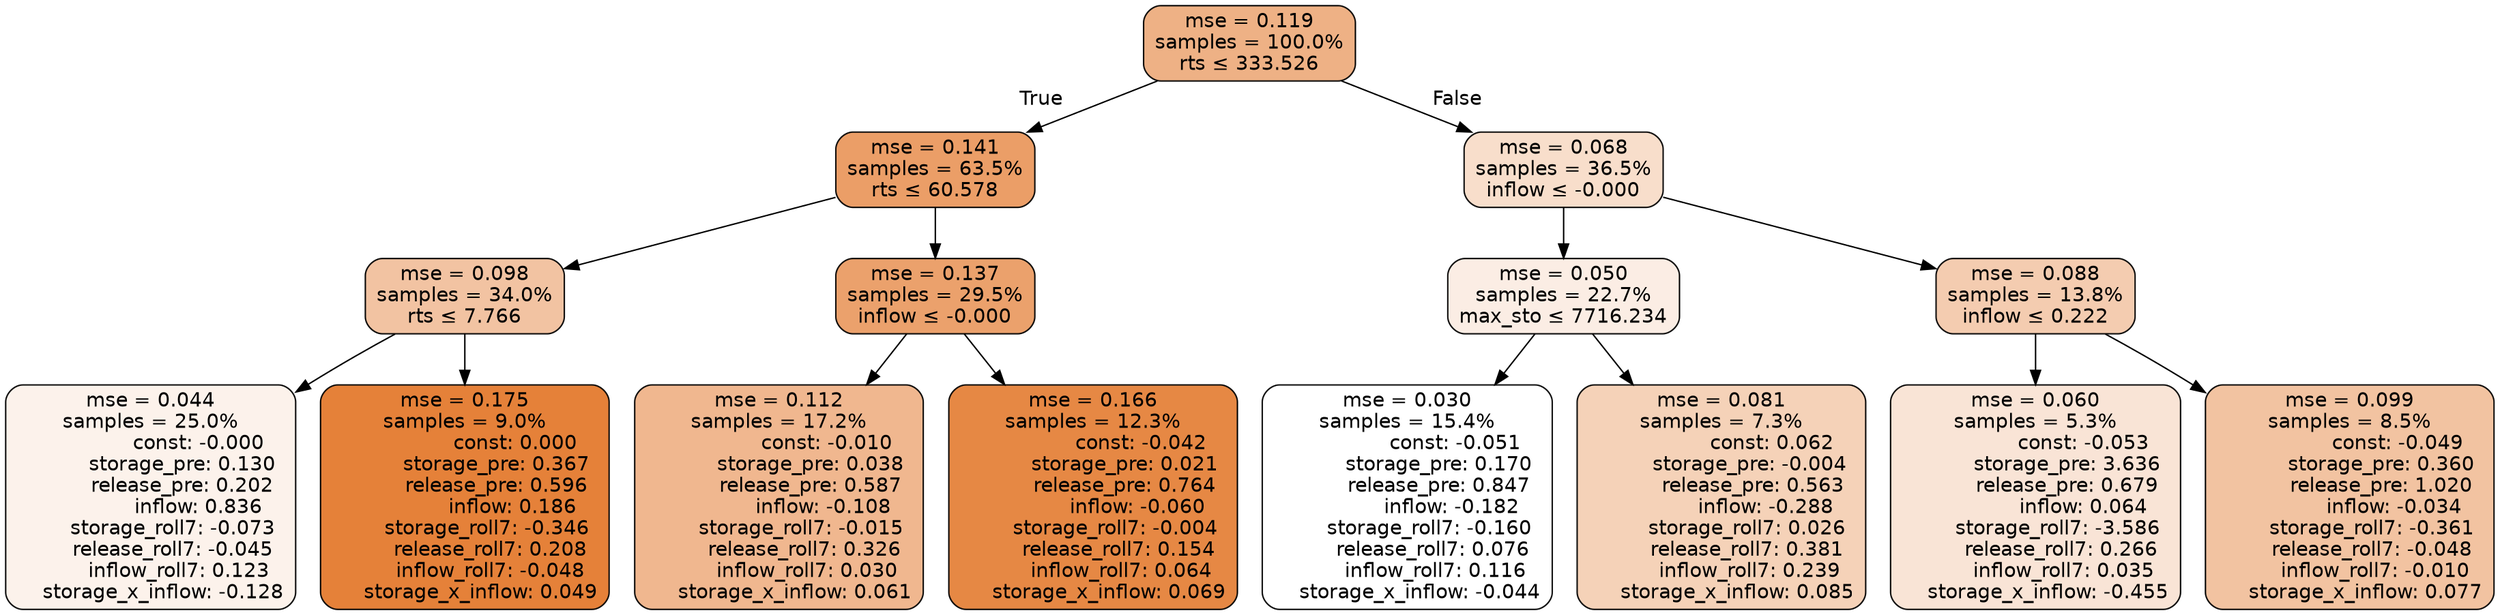 digraph tree {
bgcolor="transparent"
node [shape=rectangle, style="filled, rounded", color="black", fontname=helvetica] ;
edge [fontname=helvetica] ;
	"0" [label="mse = 0.119
samples = 100.0%
rts &le; 333.526", fillcolor="#eeb185"]
	"1" [label="mse = 0.141
samples = 63.5%
rts &le; 60.578", fillcolor="#eb9e67"]
	"2" [label="mse = 0.098
samples = 34.0%
rts &le; 7.766", fillcolor="#f2c3a2"]
	"3" [label="mse = 0.044
samples = 25.0%
               const: -0.000
          storage_pre: 0.130
          release_pre: 0.202
               inflow: 0.836
       storage_roll7: -0.073
       release_roll7: -0.045
         inflow_roll7: 0.123
    storage_x_inflow: -0.128", fillcolor="#fcf2eb"]
	"4" [label="mse = 0.175
samples = 9.0%
                const: 0.000
          storage_pre: 0.367
          release_pre: 0.596
               inflow: 0.186
       storage_roll7: -0.346
        release_roll7: 0.208
        inflow_roll7: -0.048
     storage_x_inflow: 0.049", fillcolor="#e58139"]
	"5" [label="mse = 0.137
samples = 29.5%
inflow &le; -0.000", fillcolor="#eba16c"]
	"6" [label="mse = 0.112
samples = 17.2%
               const: -0.010
          storage_pre: 0.038
          release_pre: 0.587
              inflow: -0.108
       storage_roll7: -0.015
        release_roll7: 0.326
         inflow_roll7: 0.030
     storage_x_inflow: 0.061", fillcolor="#f0b78f"]
	"7" [label="mse = 0.166
samples = 12.3%
               const: -0.042
          storage_pre: 0.021
          release_pre: 0.764
              inflow: -0.060
       storage_roll7: -0.004
        release_roll7: 0.154
         inflow_roll7: 0.064
     storage_x_inflow: 0.069", fillcolor="#e68844"]
	"8" [label="mse = 0.068
samples = 36.5%
inflow &le; -0.000", fillcolor="#f8decb"]
	"9" [label="mse = 0.050
samples = 22.7%
max_sto &le; 7716.234", fillcolor="#fbede4"]
	"10" [label="mse = 0.030
samples = 15.4%
               const: -0.051
          storage_pre: 0.170
          release_pre: 0.847
              inflow: -0.182
       storage_roll7: -0.160
        release_roll7: 0.076
         inflow_roll7: 0.116
    storage_x_inflow: -0.044", fillcolor="#ffffff"]
	"11" [label="mse = 0.081
samples = 7.3%
                const: 0.062
         storage_pre: -0.004
          release_pre: 0.563
              inflow: -0.288
        storage_roll7: 0.026
        release_roll7: 0.381
         inflow_roll7: 0.239
     storage_x_inflow: 0.085", fillcolor="#f5d2b8"]
	"12" [label="mse = 0.088
samples = 13.8%
inflow &le; 0.222", fillcolor="#f4ccb0"]
	"13" [label="mse = 0.060
samples = 5.3%
               const: -0.053
          storage_pre: 3.636
          release_pre: 0.679
               inflow: 0.064
       storage_roll7: -3.586
        release_roll7: 0.266
         inflow_roll7: 0.035
    storage_x_inflow: -0.455", fillcolor="#f9e4d6"]
	"14" [label="mse = 0.099
samples = 8.5%
               const: -0.049
          storage_pre: 0.360
          release_pre: 1.020
              inflow: -0.034
       storage_roll7: -0.361
       release_roll7: -0.048
        inflow_roll7: -0.010
     storage_x_inflow: 0.077", fillcolor="#f2c3a1"]

	"0" -> "1" [labeldistance=2.5, labelangle=45, headlabel="True"]
	"1" -> "2"
	"2" -> "3"
	"2" -> "4"
	"1" -> "5"
	"5" -> "6"
	"5" -> "7"
	"0" -> "8" [labeldistance=2.5, labelangle=-45, headlabel="False"]
	"8" -> "9"
	"9" -> "10"
	"9" -> "11"
	"8" -> "12"
	"12" -> "13"
	"12" -> "14"
}